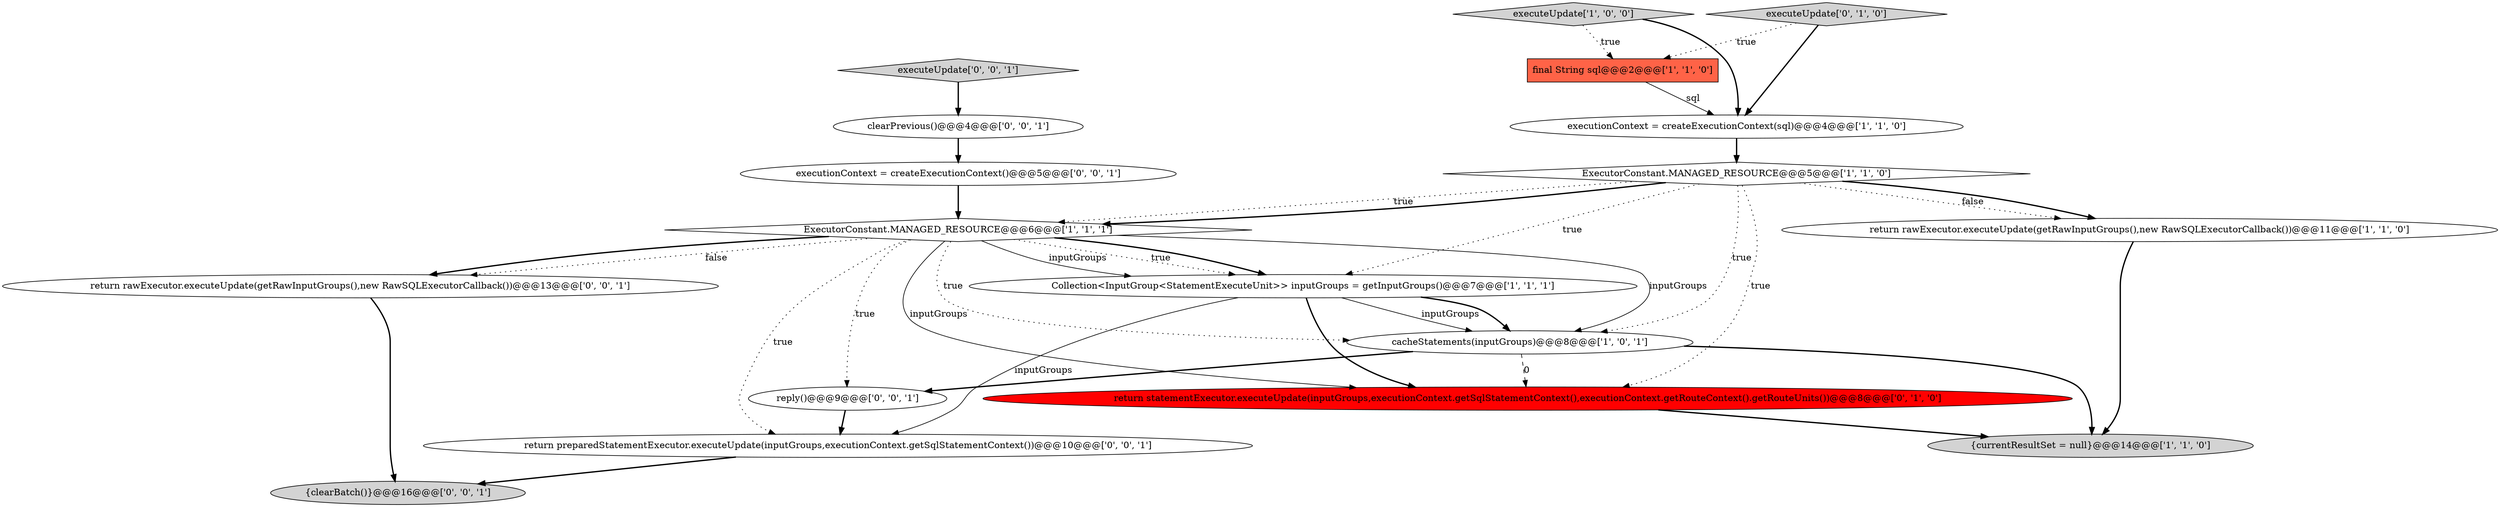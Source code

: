 digraph {
11 [style = filled, label = "reply()@@@9@@@['0', '0', '1']", fillcolor = white, shape = ellipse image = "AAA0AAABBB3BBB"];
15 [style = filled, label = "{clearBatch()}@@@16@@@['0', '0', '1']", fillcolor = lightgray, shape = ellipse image = "AAA0AAABBB3BBB"];
6 [style = filled, label = "{currentResultSet = null}@@@14@@@['1', '1', '0']", fillcolor = lightgray, shape = ellipse image = "AAA0AAABBB1BBB"];
12 [style = filled, label = "executionContext = createExecutionContext()@@@5@@@['0', '0', '1']", fillcolor = white, shape = ellipse image = "AAA0AAABBB3BBB"];
13 [style = filled, label = "clearPrevious()@@@4@@@['0', '0', '1']", fillcolor = white, shape = ellipse image = "AAA0AAABBB3BBB"];
17 [style = filled, label = "executeUpdate['0', '0', '1']", fillcolor = lightgray, shape = diamond image = "AAA0AAABBB3BBB"];
8 [style = filled, label = "ExecutorConstant.MANAGED_RESOURCE@@@6@@@['1', '1', '1']", fillcolor = white, shape = diamond image = "AAA0AAABBB1BBB"];
4 [style = filled, label = "executeUpdate['1', '0', '0']", fillcolor = lightgray, shape = diamond image = "AAA0AAABBB1BBB"];
0 [style = filled, label = "ExecutorConstant.MANAGED_RESOURCE@@@5@@@['1', '1', '0']", fillcolor = white, shape = diamond image = "AAA0AAABBB1BBB"];
10 [style = filled, label = "executeUpdate['0', '1', '0']", fillcolor = lightgray, shape = diamond image = "AAA0AAABBB2BBB"];
5 [style = filled, label = "return rawExecutor.executeUpdate(getRawInputGroups(),new RawSQLExecutorCallback())@@@11@@@['1', '1', '0']", fillcolor = white, shape = ellipse image = "AAA0AAABBB1BBB"];
7 [style = filled, label = "executionContext = createExecutionContext(sql)@@@4@@@['1', '1', '0']", fillcolor = white, shape = ellipse image = "AAA0AAABBB1BBB"];
2 [style = filled, label = "Collection<InputGroup<StatementExecuteUnit>> inputGroups = getInputGroups()@@@7@@@['1', '1', '1']", fillcolor = white, shape = ellipse image = "AAA0AAABBB1BBB"];
1 [style = filled, label = "final String sql@@@2@@@['1', '1', '0']", fillcolor = tomato, shape = box image = "AAA0AAABBB1BBB"];
16 [style = filled, label = "return preparedStatementExecutor.executeUpdate(inputGroups,executionContext.getSqlStatementContext())@@@10@@@['0', '0', '1']", fillcolor = white, shape = ellipse image = "AAA0AAABBB3BBB"];
9 [style = filled, label = "return statementExecutor.executeUpdate(inputGroups,executionContext.getSqlStatementContext(),executionContext.getRouteContext().getRouteUnits())@@@8@@@['0', '1', '0']", fillcolor = red, shape = ellipse image = "AAA1AAABBB2BBB"];
14 [style = filled, label = "return rawExecutor.executeUpdate(getRawInputGroups(),new RawSQLExecutorCallback())@@@13@@@['0', '0', '1']", fillcolor = white, shape = ellipse image = "AAA0AAABBB3BBB"];
3 [style = filled, label = "cacheStatements(inputGroups)@@@8@@@['1', '0', '1']", fillcolor = white, shape = ellipse image = "AAA0AAABBB1BBB"];
11->16 [style = bold, label=""];
16->15 [style = bold, label=""];
4->1 [style = dotted, label="true"];
2->3 [style = solid, label="inputGroups"];
8->2 [style = dotted, label="true"];
8->14 [style = dotted, label="false"];
2->3 [style = bold, label=""];
8->16 [style = dotted, label="true"];
3->11 [style = bold, label=""];
8->14 [style = bold, label=""];
3->6 [style = bold, label=""];
7->0 [style = bold, label=""];
2->9 [style = bold, label=""];
2->16 [style = solid, label="inputGroups"];
10->7 [style = bold, label=""];
8->3 [style = dotted, label="true"];
4->7 [style = bold, label=""];
9->6 [style = bold, label=""];
0->8 [style = dotted, label="true"];
13->12 [style = bold, label=""];
8->9 [style = solid, label="inputGroups"];
5->6 [style = bold, label=""];
8->2 [style = bold, label=""];
3->9 [style = dashed, label="0"];
12->8 [style = bold, label=""];
8->2 [style = solid, label="inputGroups"];
1->7 [style = solid, label="sql"];
0->8 [style = bold, label=""];
0->5 [style = dotted, label="false"];
8->11 [style = dotted, label="true"];
14->15 [style = bold, label=""];
17->13 [style = bold, label=""];
0->3 [style = dotted, label="true"];
10->1 [style = dotted, label="true"];
0->2 [style = dotted, label="true"];
8->3 [style = solid, label="inputGroups"];
0->9 [style = dotted, label="true"];
0->5 [style = bold, label=""];
}
